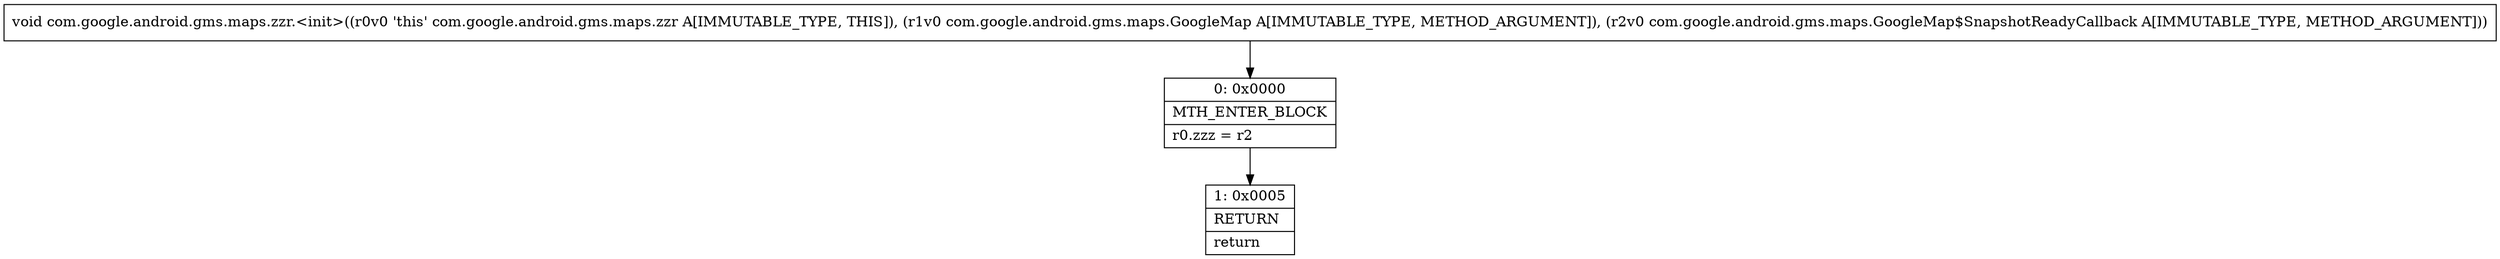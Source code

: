 digraph "CFG forcom.google.android.gms.maps.zzr.\<init\>(Lcom\/google\/android\/gms\/maps\/GoogleMap;Lcom\/google\/android\/gms\/maps\/GoogleMap$SnapshotReadyCallback;)V" {
Node_0 [shape=record,label="{0\:\ 0x0000|MTH_ENTER_BLOCK\l|r0.zzz = r2\l}"];
Node_1 [shape=record,label="{1\:\ 0x0005|RETURN\l|return\l}"];
MethodNode[shape=record,label="{void com.google.android.gms.maps.zzr.\<init\>((r0v0 'this' com.google.android.gms.maps.zzr A[IMMUTABLE_TYPE, THIS]), (r1v0 com.google.android.gms.maps.GoogleMap A[IMMUTABLE_TYPE, METHOD_ARGUMENT]), (r2v0 com.google.android.gms.maps.GoogleMap$SnapshotReadyCallback A[IMMUTABLE_TYPE, METHOD_ARGUMENT])) }"];
MethodNode -> Node_0;
Node_0 -> Node_1;
}

